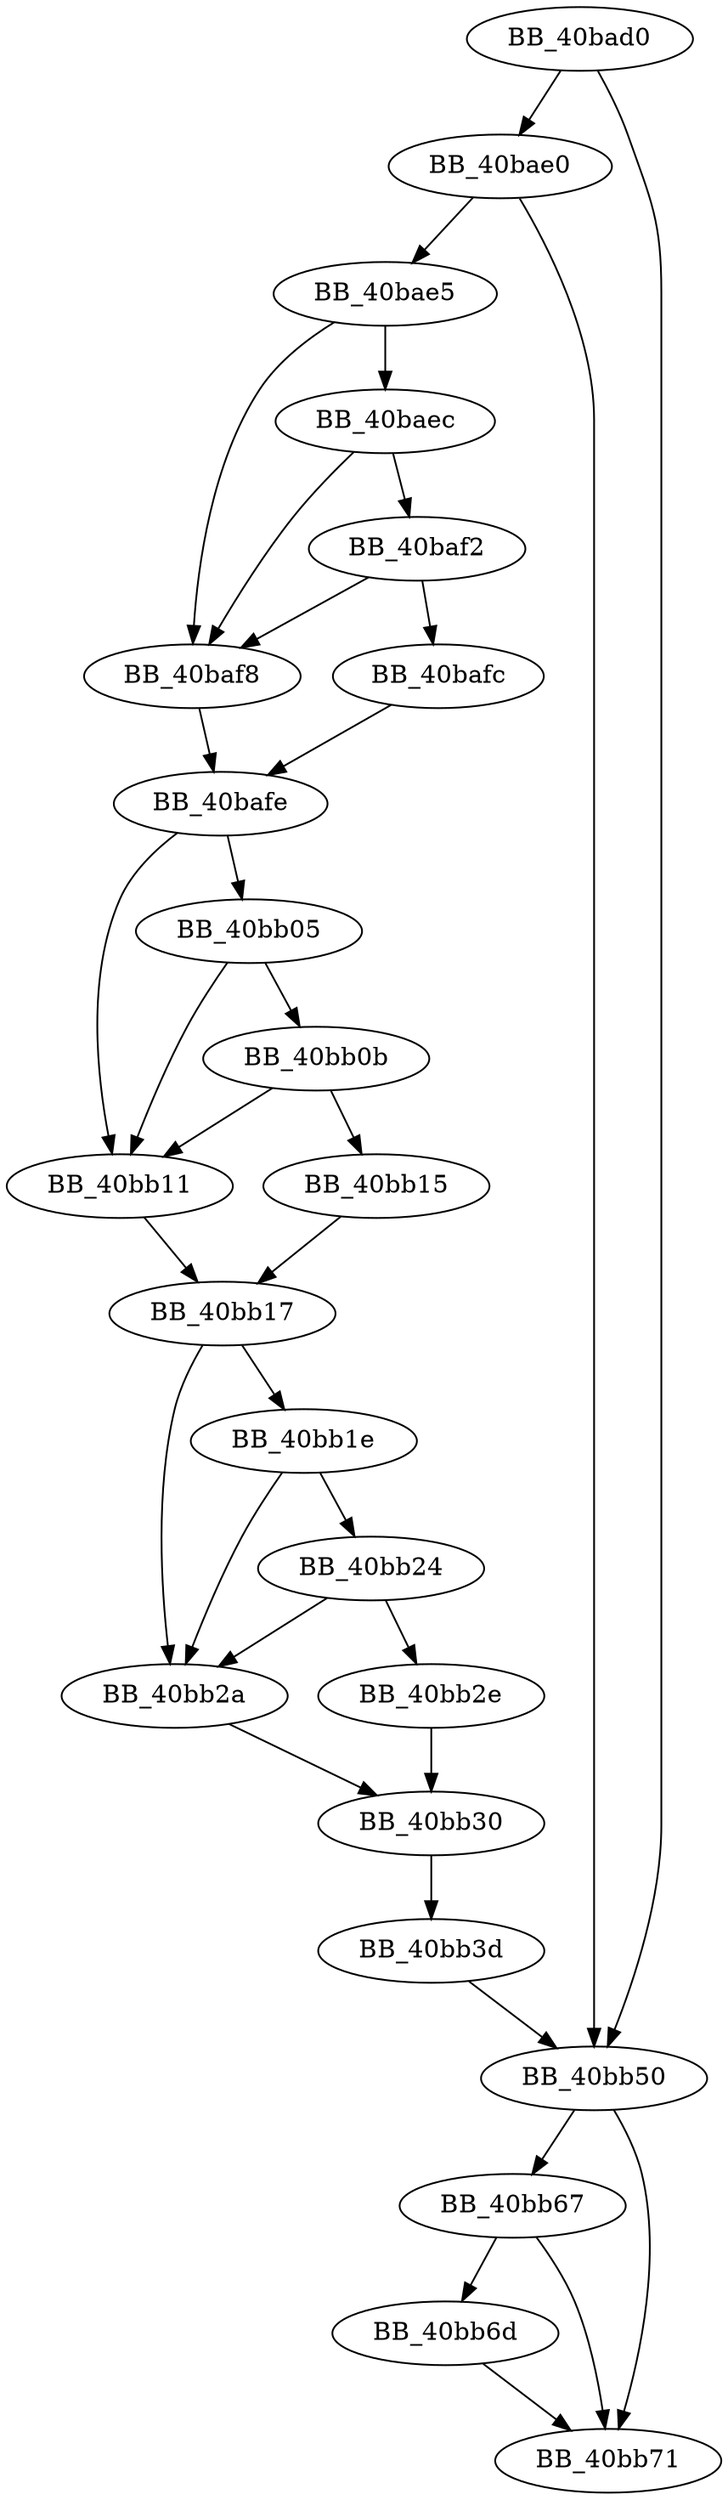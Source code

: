 DiGraph sub_40BAD0{
BB_40bad0->BB_40bae0
BB_40bad0->BB_40bb50
BB_40bae0->BB_40bae5
BB_40bae0->BB_40bb50
BB_40bae5->BB_40baec
BB_40bae5->BB_40baf8
BB_40baec->BB_40baf2
BB_40baec->BB_40baf8
BB_40baf2->BB_40baf8
BB_40baf2->BB_40bafc
BB_40baf8->BB_40bafe
BB_40bafc->BB_40bafe
BB_40bafe->BB_40bb05
BB_40bafe->BB_40bb11
BB_40bb05->BB_40bb0b
BB_40bb05->BB_40bb11
BB_40bb0b->BB_40bb11
BB_40bb0b->BB_40bb15
BB_40bb11->BB_40bb17
BB_40bb15->BB_40bb17
BB_40bb17->BB_40bb1e
BB_40bb17->BB_40bb2a
BB_40bb1e->BB_40bb24
BB_40bb1e->BB_40bb2a
BB_40bb24->BB_40bb2a
BB_40bb24->BB_40bb2e
BB_40bb2a->BB_40bb30
BB_40bb2e->BB_40bb30
BB_40bb30->BB_40bb3d
BB_40bb3d->BB_40bb50
BB_40bb50->BB_40bb67
BB_40bb50->BB_40bb71
BB_40bb67->BB_40bb6d
BB_40bb67->BB_40bb71
BB_40bb6d->BB_40bb71
}
